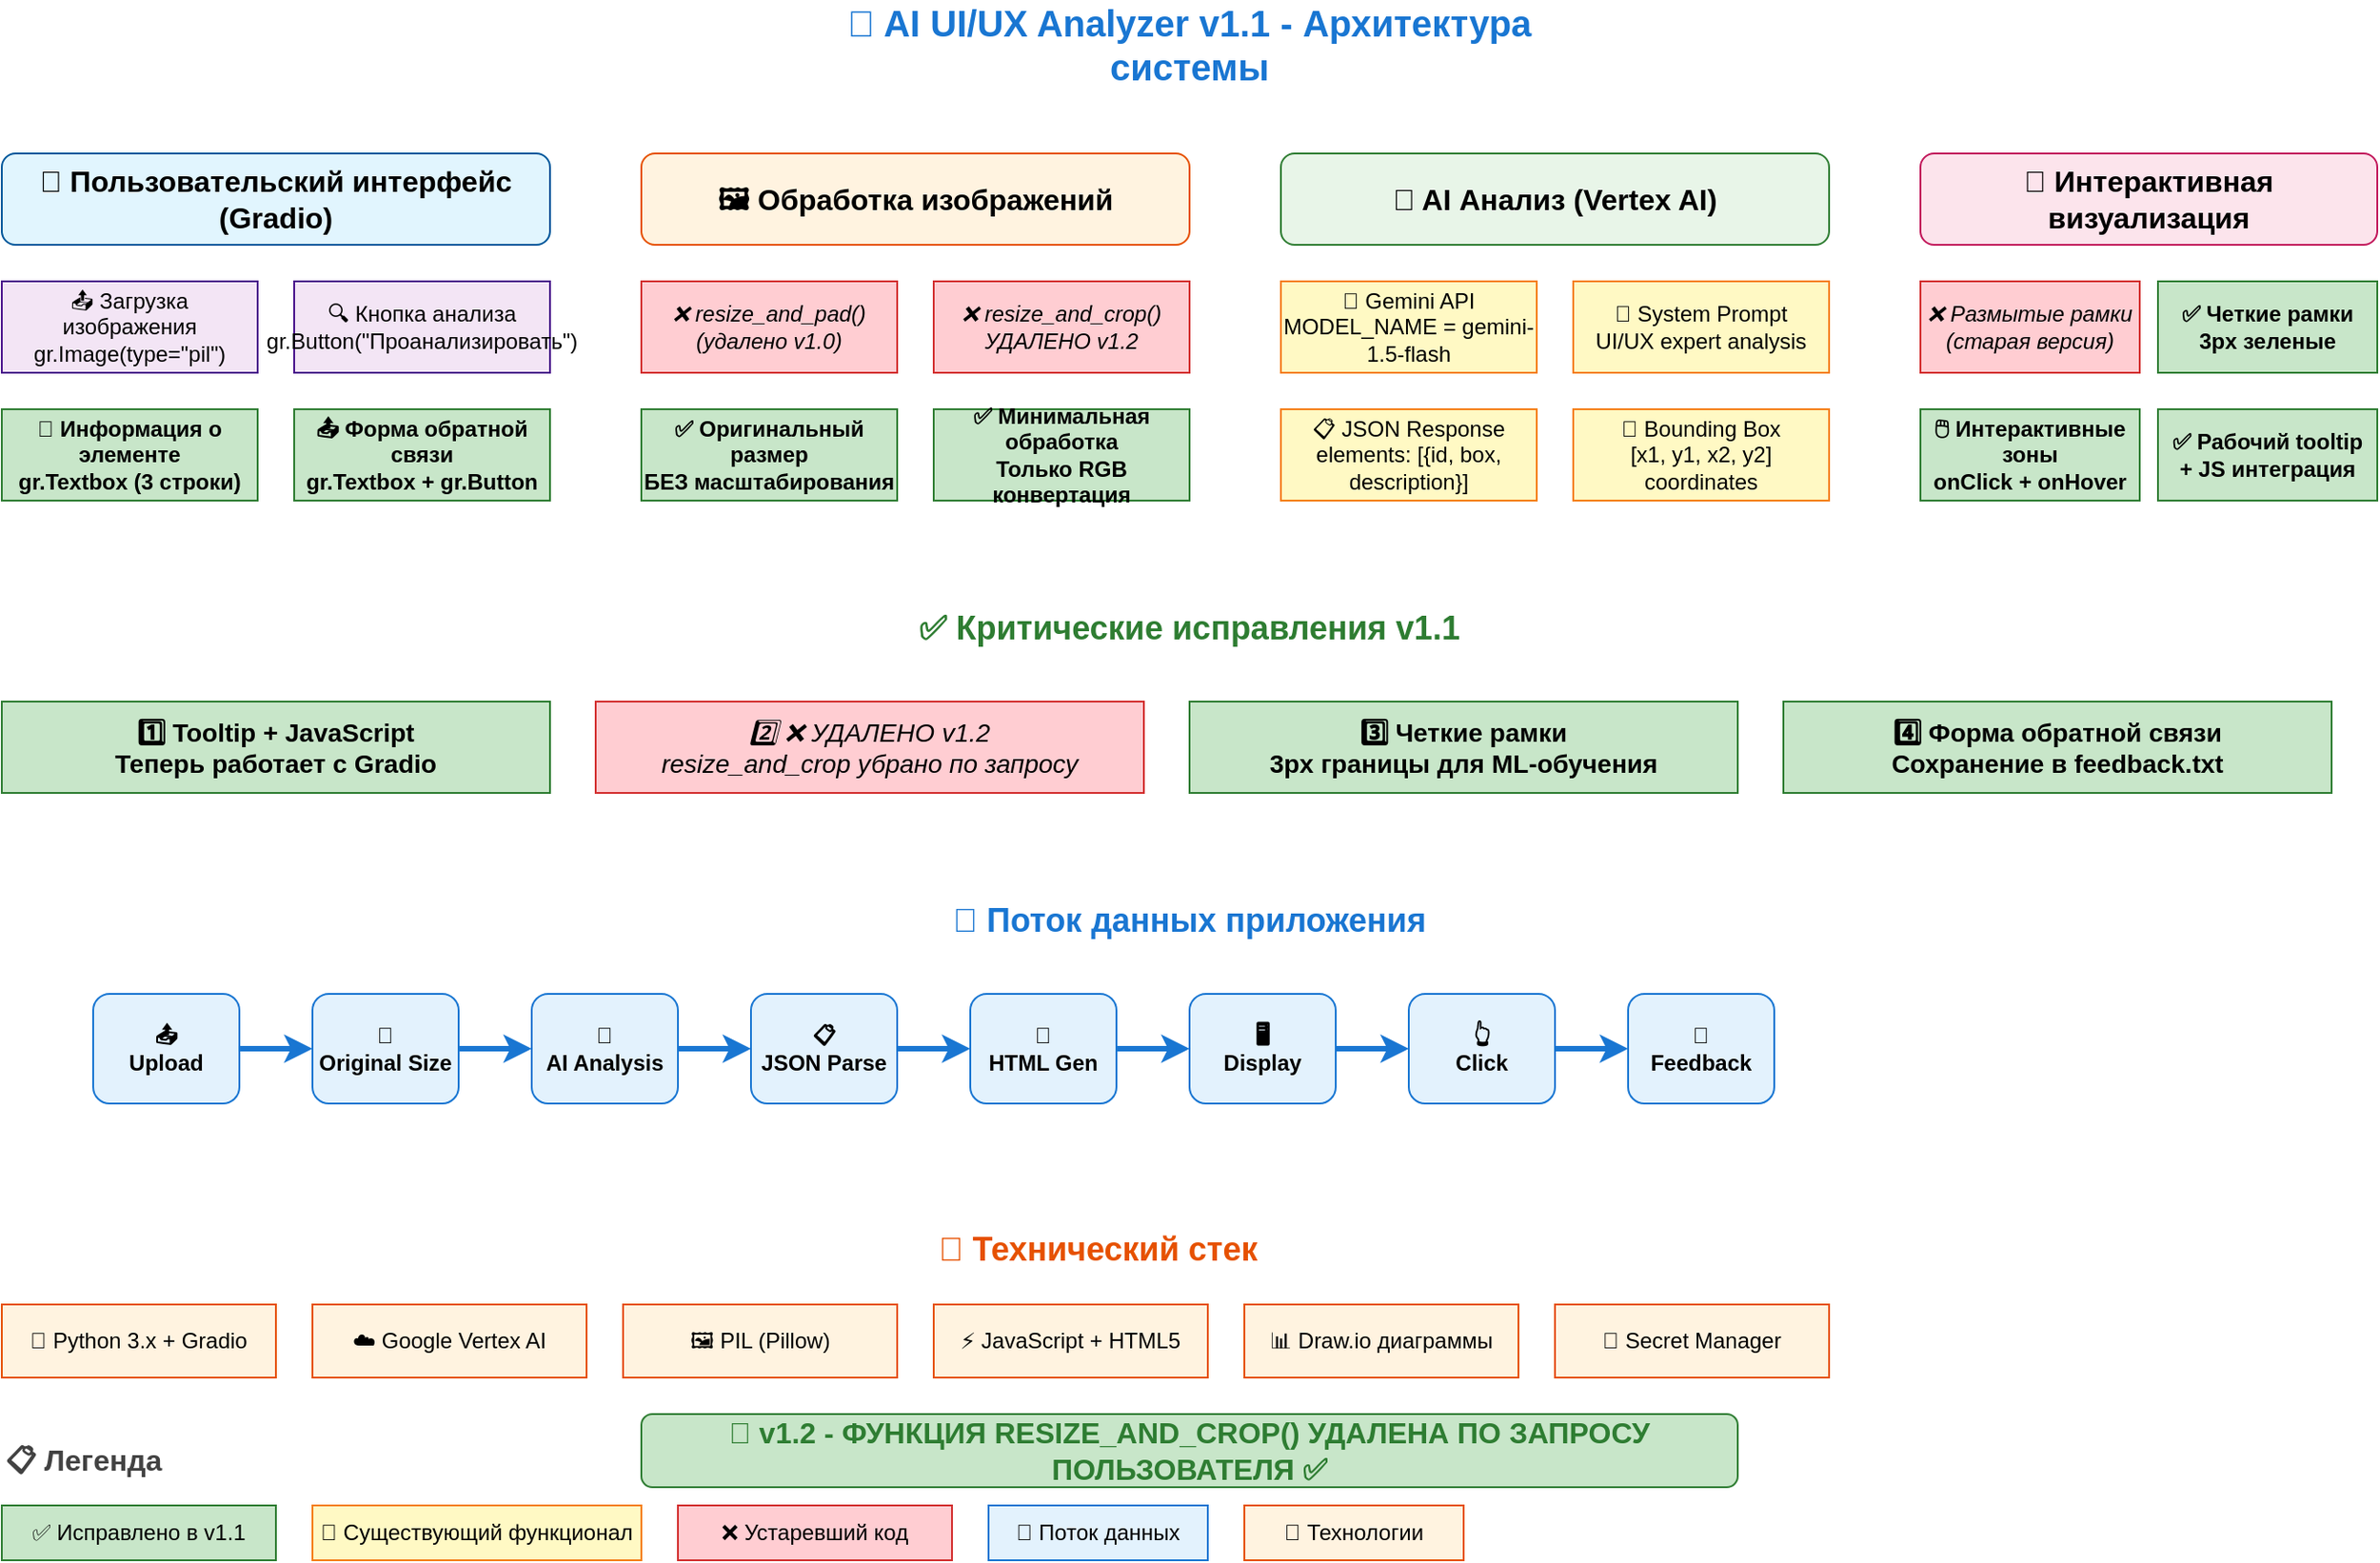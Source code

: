 <mxfile>
    <diagram id="AI_UX_Analyzer_v11" name="AI UI/UX Analyzer v1.1">
        <mxGraphModel dx="1000" dy="700" grid="1" gridSize="10" guides="1" tooltips="1" connect="1" arrows="1" fold="1" page="1" pageScale="1" pageWidth="1400" pageHeight="900" math="0" shadow="0">
            <root>
                <mxCell id="0"/>
                <mxCell id="1" parent="0"/>
                
                <!-- Заголовок -->
                <mxCell id="main_title" value="🎯 AI UI/UX Analyzer v1.1 - Архитектура системы" style="text;html=1;strokeColor=none;fillColor=none;align=center;verticalAlign=middle;whiteSpace=wrap;rounded=0;fontSize=20;fontStyle=1;fontColor=#1976d2" vertex="1" parent="1">
                    <mxGeometry x="500" y="20" width="400" height="40" as="geometry"/>
                </mxCell>
                
                <!-- UI Компоненты -->
                <mxCell id="ui_title" value="📱 Пользовательский интерфейс (Gradio)" style="rounded=1;whiteSpace=wrap;html=1;fillColor=#e1f5fe;strokeColor=#01579b;fontSize=16;fontStyle=1" vertex="1" parent="1">
                    <mxGeometry x="50" y="100" width="300" height="50" as="geometry"/>
                </mxCell>
                
                <mxCell id="ui_upload" value="📤 Загрузка изображения&lt;br&gt;gr.Image(type=&quot;pil&quot;)" style="rounded=0;whiteSpace=wrap;html=1;fillColor=#f3e5f5;strokeColor=#4a148c;" vertex="1" parent="1">
                    <mxGeometry x="50" y="170" width="140" height="50" as="geometry"/>
                </mxCell>
                
                <mxCell id="ui_button" value="🔍 Кнопка анализа&lt;br&gt;gr.Button(&quot;Проанализировать&quot;)" style="rounded=0;whiteSpace=wrap;html=1;fillColor=#f3e5f5;strokeColor=#4a148c;" vertex="1" parent="1">
                    <mxGeometry x="210" y="170" width="140" height="50" as="geometry"/>
                </mxCell>
                
                <mxCell id="ui_info" value="💬 Информация о элементе&lt;br&gt;gr.Textbox (3 строки)" style="rounded=0;whiteSpace=wrap;html=1;fillColor=#c8e6c9;strokeColor=#2e7d32;fontStyle=1" vertex="1" parent="1">
                    <mxGeometry x="50" y="240" width="140" height="50" as="geometry"/>
                </mxCell>
                
                <mxCell id="ui_feedback" value="📤 Форма обратной связи&lt;br&gt;gr.Textbox + gr.Button" style="rounded=0;whiteSpace=wrap;html=1;fillColor=#c8e6c9;strokeColor=#2e7d32;fontStyle=1" vertex="1" parent="1">
                    <mxGeometry x="210" y="240" width="140" height="50" as="geometry"/>
                </mxCell>
                
                <!-- Обработка изображений -->
                <mxCell id="image_title" value="🖼️ Обработка изображений" style="rounded=1;whiteSpace=wrap;html=1;fillColor=#fff3e0;strokeColor=#e65100;fontSize=16;fontStyle=1" vertex="1" parent="1">
                    <mxGeometry x="400" y="100" width="300" height="50" as="geometry"/>
                </mxCell>
                
                                 <mxCell id="old_resize" value="❌ resize_and_pad()&lt;br&gt;(удалено v1.0)" style="rounded=0;whiteSpace=wrap;html=1;fillColor=#ffcdd2;strokeColor=#d32f2f;fontStyle=2" vertex="1" parent="1">
                     <mxGeometry x="400" y="170" width="140" height="50" as="geometry"/>
                 </mxCell>
                 
                 <mxCell id="removed_resize" value="❌ resize_and_crop()&lt;br&gt;УДАЛЕНО v1.2" style="rounded=0;whiteSpace=wrap;html=1;fillColor=#ffcdd2;strokeColor=#d32f2f;fontStyle=2" vertex="1" parent="1">
                     <mxGeometry x="560" y="170" width="140" height="50" as="geometry"/>
                 </mxCell>
                
                                 <mxCell id="original_size" value="✅ Оригинальный размер&lt;br&gt;БЕЗ масштабирования" style="rounded=0;whiteSpace=wrap;html=1;fillColor=#c8e6c9;strokeColor=#2e7d32;fontStyle=1" vertex="1" parent="1">
                     <mxGeometry x="400" y="240" width="140" height="50" as="geometry"/>
                 </mxCell>
                 
                 <mxCell id="no_processing" value="✅ Минимальная обработка&lt;br&gt;Только RGB конвертация" style="rounded=0;whiteSpace=wrap;html=1;fillColor=#c8e6c9;strokeColor=#2e7d32;fontStyle=1" vertex="1" parent="1">
                     <mxGeometry x="560" y="240" width="140" height="50" as="geometry"/>
                 </mxCell>
                
                <!-- AI Анализ -->
                <mxCell id="ai_title" value="🤖 AI Анализ (Vertex AI)" style="rounded=1;whiteSpace=wrap;html=1;fillColor=#e8f5e8;strokeColor=#2e7d32;fontSize=16;fontStyle=1" vertex="1" parent="1">
                    <mxGeometry x="750" y="100" width="300" height="50" as="geometry"/>
                </mxCell>
                
                <mxCell id="gemini" value="💎 Gemini API&lt;br&gt;MODEL_NAME = gemini-1.5-flash" style="rounded=0;whiteSpace=wrap;html=1;fillColor=#fff9c4;strokeColor=#f57f17;" vertex="1" parent="1">
                    <mxGeometry x="750" y="170" width="140" height="50" as="geometry"/>
                </mxCell>
                
                <mxCell id="prompt" value="💬 System Prompt&lt;br&gt;UI/UX expert analysis" style="rounded=0;whiteSpace=wrap;html=1;fillColor=#fff9c4;strokeColor=#f57f17;" vertex="1" parent="1">
                    <mxGeometry x="910" y="170" width="140" height="50" as="geometry"/>
                </mxCell>
                
                <mxCell id="json_response" value="📋 JSON Response&lt;br&gt;elements: [{id, box, description}]" style="rounded=0;whiteSpace=wrap;html=1;fillColor=#fff9c4;strokeColor=#f57f17;" vertex="1" parent="1">
                    <mxGeometry x="750" y="240" width="140" height="50" as="geometry"/>
                </mxCell>
                
                <mxCell id="coordinates" value="📐 Bounding Box&lt;br&gt;[x1, y1, x2, y2] coordinates" style="rounded=0;whiteSpace=wrap;html=1;fillColor=#fff9c4;strokeColor=#f57f17;" vertex="1" parent="1">
                    <mxGeometry x="910" y="240" width="140" height="50" as="geometry"/>
                </mxCell>
                
                <!-- Визуализация -->
                <mxCell id="viz_title" value="🎨 Интерактивная визуализация" style="rounded=1;whiteSpace=wrap;html=1;fillColor=#fce4ec;strokeColor=#c2185b;fontSize=16;fontStyle=1" vertex="1" parent="1">
                    <mxGeometry x="1100" y="100" width="250" height="50" as="geometry"/>
                </mxCell>
                
                <mxCell id="old_borders" value="❌ Размытые рамки&lt;br&gt;(старая версия)" style="rounded=0;whiteSpace=wrap;html=1;fillColor=#ffcdd2;strokeColor=#d32f2f;fontStyle=2" vertex="1" parent="1">
                    <mxGeometry x="1100" y="170" width="120" height="50" as="geometry"/>
                </mxCell>
                
                <mxCell id="new_borders" value="✅ Четкие рамки&lt;br&gt;3px зеленые" style="rounded=0;whiteSpace=wrap;html=1;fillColor=#c8e6c9;strokeColor=#2e7d32;fontStyle=1" vertex="1" parent="1">
                    <mxGeometry x="1230" y="170" width="120" height="50" as="geometry"/>
                </mxCell>
                
                <mxCell id="interactive" value="🖱️ Интерактивные зоны&lt;br&gt;onClick + onHover" style="rounded=0;whiteSpace=wrap;html=1;fillColor=#c8e6c9;strokeColor=#2e7d32;fontStyle=1" vertex="1" parent="1">
                    <mxGeometry x="1100" y="240" width="120" height="50" as="geometry"/>
                </mxCell>
                
                <mxCell id="working_tooltip" value="✅ Рабочий tooltip&lt;br&gt;+ JS интеграция" style="rounded=0;whiteSpace=wrap;html=1;fillColor=#c8e6c9;strokeColor=#2e7d32;fontStyle=1" vertex="1" parent="1">
                    <mxGeometry x="1230" y="240" width="120" height="50" as="geometry"/>
                </mxCell>
                
                <!-- Исправления -->
                <mxCell id="fixes_title" value="✅ Критические исправления v1.1" style="text;html=1;strokeColor=none;fillColor=none;align=center;verticalAlign=middle;whiteSpace=wrap;rounded=0;fontSize=18;fontStyle=1;fontColor=#2e7d32" vertex="1" parent="1">
                    <mxGeometry x="550" y="340" width="300" height="40" as="geometry"/>
                </mxCell>
                
                <mxCell id="fix_tooltip" value="1️⃣ Tooltip + JavaScript&lt;br&gt;Теперь работает с Gradio" style="rounded=0;whiteSpace=wrap;html=1;fillColor=#c8e6c9;strokeColor=#2e7d32;fontSize=14;fontStyle=1" vertex="1" parent="1">
                    <mxGeometry x="50" y="400" width="300" height="50" as="geometry"/>
                </mxCell>
                
                                 <mxCell id="fix_scaling" value="2️⃣ ❌ УДАЛЕНО v1.2&lt;br&gt;resize_and_crop убрано по запросу" style="rounded=0;whiteSpace=wrap;html=1;fillColor=#ffcdd2;strokeColor=#d32f2f;fontSize=14;fontStyle=2" vertex="1" parent="1">
                     <mxGeometry x="375" y="400" width="300" height="50" as="geometry"/>
                 </mxCell>
                
                <mxCell id="fix_borders" value="3️⃣ Четкие рамки&lt;br&gt;3px границы для ML-обучения" style="rounded=0;whiteSpace=wrap;html=1;fillColor=#c8e6c9;strokeColor=#2e7d32;fontSize=14;fontStyle=1" vertex="1" parent="1">
                    <mxGeometry x="700" y="400" width="300" height="50" as="geometry"/>
                </mxCell>
                
                <mxCell id="fix_feedback" value="4️⃣ Форма обратной связи&lt;br&gt;Сохранение в feedback.txt" style="rounded=0;whiteSpace=wrap;html=1;fillColor=#c8e6c9;strokeColor=#2e7d32;fontSize=14;fontStyle=1" vertex="1" parent="1">
                    <mxGeometry x="1025" y="400" width="300" height="50" as="geometry"/>
                </mxCell>
                
                <!-- Поток данных -->
                <mxCell id="dataflow_title" value="🔄 Поток данных приложения" style="text;html=1;strokeColor=none;fillColor=none;align=center;verticalAlign=middle;whiteSpace=wrap;rounded=0;fontSize=18;fontStyle=1;fontColor=#1976d2" vertex="1" parent="1">
                    <mxGeometry x="550" y="500" width="300" height="40" as="geometry"/>
                </mxCell>
                
                <mxCell id="step1" value="📤&lt;br&gt;Upload" style="rounded=1;whiteSpace=wrap;html=1;fillColor=#e3f2fd;strokeColor=#1976d2;fontSize=12;fontStyle=1" vertex="1" parent="1">
                    <mxGeometry x="100" y="560" width="80" height="60" as="geometry"/>
                </mxCell>
                
                                 <mxCell id="step2" value="📏&lt;br&gt;Original Size" style="rounded=1;whiteSpace=wrap;html=1;fillColor=#e3f2fd;strokeColor=#1976d2;fontSize=12;fontStyle=1" vertex="1" parent="1">
                     <mxGeometry x="220" y="560" width="80" height="60" as="geometry"/>
                 </mxCell>
                
                <mxCell id="step3" value="🤖&lt;br&gt;AI Analysis" style="rounded=1;whiteSpace=wrap;html=1;fillColor=#e3f2fd;strokeColor=#1976d2;fontSize=12;fontStyle=1" vertex="1" parent="1">
                    <mxGeometry x="340" y="560" width="80" height="60" as="geometry"/>
                </mxCell>
                
                <mxCell id="step4" value="📋&lt;br&gt;JSON Parse" style="rounded=1;whiteSpace=wrap;html=1;fillColor=#e3f2fd;strokeColor=#1976d2;fontSize=12;fontStyle=1" vertex="1" parent="1">
                    <mxGeometry x="460" y="560" width="80" height="60" as="geometry"/>
                </mxCell>
                
                <mxCell id="step5" value="🎨&lt;br&gt;HTML Gen" style="rounded=1;whiteSpace=wrap;html=1;fillColor=#e3f2fd;strokeColor=#1976d2;fontSize=12;fontStyle=1" vertex="1" parent="1">
                    <mxGeometry x="580" y="560" width="80" height="60" as="geometry"/>
                </mxCell>
                
                <mxCell id="step6" value="🖥️&lt;br&gt;Display" style="rounded=1;whiteSpace=wrap;html=1;fillColor=#e3f2fd;strokeColor=#1976d2;fontSize=12;fontStyle=1" vertex="1" parent="1">
                    <mxGeometry x="700" y="560" width="80" height="60" as="geometry"/>
                </mxCell>
                
                <mxCell id="step7" value="👆&lt;br&gt;Click" style="rounded=1;whiteSpace=wrap;html=1;fillColor=#e3f2fd;strokeColor=#1976d2;fontSize=12;fontStyle=1" vertex="1" parent="1">
                    <mxGeometry x="820" y="560" width="80" height="60" as="geometry"/>
                </mxCell>
                
                <mxCell id="step8" value="💬&lt;br&gt;Feedback" style="rounded=1;whiteSpace=wrap;html=1;fillColor=#e3f2fd;strokeColor=#1976d2;fontSize=12;fontStyle=1" vertex="1" parent="1">
                    <mxGeometry x="940" y="560" width="80" height="60" as="geometry"/>
                </mxCell>
                
                <!-- Стрелки -->
                <mxCell id="arrow1" value="" style="endArrow=classic;html=1;rounded=0;strokeColor=#1976d2;strokeWidth=3;" edge="1" parent="1">
                    <mxGeometry width="50" height="50" relative="1" as="geometry">
                        <mxPoint x="180" y="590" as="sourcePoint"/>
                        <mxPoint x="220" y="590" as="targetPoint"/>
                    </mxGeometry>
                </mxCell>
                
                <mxCell id="arrow2" value="" style="endArrow=classic;html=1;rounded=0;strokeColor=#1976d2;strokeWidth=3;" edge="1" parent="1">
                    <mxGeometry width="50" height="50" relative="1" as="geometry">
                        <mxPoint x="300" y="590" as="sourcePoint"/>
                        <mxPoint x="340" y="590" as="targetPoint"/>
                    </mxGeometry>
                </mxCell>
                
                <mxCell id="arrow3" value="" style="endArrow=classic;html=1;rounded=0;strokeColor=#1976d2;strokeWidth=3;" edge="1" parent="1">
                    <mxGeometry width="50" height="50" relative="1" as="geometry">
                        <mxPoint x="420" y="590" as="sourcePoint"/>
                        <mxPoint x="460" y="590" as="targetPoint"/>
                    </mxGeometry>
                </mxCell>
                
                <mxCell id="arrow4" value="" style="endArrow=classic;html=1;rounded=0;strokeColor=#1976d2;strokeWidth=3;" edge="1" parent="1">
                    <mxGeometry width="50" height="50" relative="1" as="geometry">
                        <mxPoint x="540" y="590" as="sourcePoint"/>
                        <mxPoint x="580" y="590" as="targetPoint"/>
                    </mxGeometry>
                </mxCell>
                
                <mxCell id="arrow5" value="" style="endArrow=classic;html=1;rounded=0;strokeColor=#1976d2;strokeWidth=3;" edge="1" parent="1">
                    <mxGeometry width="50" height="50" relative="1" as="geometry">
                        <mxPoint x="660" y="590" as="sourcePoint"/>
                        <mxPoint x="700" y="590" as="targetPoint"/>
                    </mxGeometry>
                </mxCell>
                
                <mxCell id="arrow6" value="" style="endArrow=classic;html=1;rounded=0;strokeColor=#1976d2;strokeWidth=3;" edge="1" parent="1">
                    <mxGeometry width="50" height="50" relative="1" as="geometry">
                        <mxPoint x="780" y="590" as="sourcePoint"/>
                        <mxPoint x="820" y="590" as="targetPoint"/>
                    </mxGeometry>
                </mxCell>
                
                <mxCell id="arrow7" value="" style="endArrow=classic;html=1;rounded=0;strokeColor=#1976d2;strokeWidth=3;" edge="1" parent="1">
                    <mxGeometry width="50" height="50" relative="1" as="geometry">
                        <mxPoint x="900" y="590" as="sourcePoint"/>
                        <mxPoint x="940" y="590" as="targetPoint"/>
                    </mxGeometry>
                </mxCell>
                
                <!-- Техническая информация -->
                <mxCell id="tech_title" value="🔧 Технический стек" style="text;html=1;strokeColor=none;fillColor=none;align=center;verticalAlign=middle;whiteSpace=wrap;rounded=0;fontSize=18;fontStyle=1;fontColor=#e65100" vertex="1" parent="1">
                    <mxGeometry x="550" y="680" width="200" height="40" as="geometry"/>
                </mxCell>
                
                <mxCell id="tech_python" value="🐍 Python 3.x + Gradio" style="rounded=0;whiteSpace=wrap;html=1;fillColor=#fff3e0;strokeColor=#e65100;fontSize=12;" vertex="1" parent="1">
                    <mxGeometry x="50" y="730" width="150" height="40" as="geometry"/>
                </mxCell>
                
                <mxCell id="tech_vertex" value="☁️ Google Vertex AI" style="rounded=0;whiteSpace=wrap;html=1;fillColor=#fff3e0;strokeColor=#e65100;fontSize=12;" vertex="1" parent="1">
                    <mxGeometry x="220" y="730" width="150" height="40" as="geometry"/>
                </mxCell>
                
                <mxCell id="tech_pil" value="🖼️ PIL (Pillow)" style="rounded=0;whiteSpace=wrap;html=1;fillColor=#fff3e0;strokeColor=#e65100;fontSize=12;" vertex="1" parent="1">
                    <mxGeometry x="390" y="730" width="150" height="40" as="geometry"/>
                </mxCell>
                
                <mxCell id="tech_js" value="⚡ JavaScript + HTML5" style="rounded=0;whiteSpace=wrap;html=1;fillColor=#fff3e0;strokeColor=#e65100;fontSize=12;" vertex="1" parent="1">
                    <mxGeometry x="560" y="730" width="150" height="40" as="geometry"/>
                </mxCell>
                
                <mxCell id="tech_drawio" value="📊 Draw.io диаграммы" style="rounded=0;whiteSpace=wrap;html=1;fillColor=#fff3e0;strokeColor=#e65100;fontSize=12;" vertex="1" parent="1">
                    <mxGeometry x="730" y="730" width="150" height="40" as="geometry"/>
                </mxCell>
                
                <mxCell id="tech_secret" value="🔐 Secret Manager" style="rounded=0;whiteSpace=wrap;html=1;fillColor=#fff3e0;strokeColor=#e65100;fontSize=12;" vertex="1" parent="1">
                    <mxGeometry x="900" y="730" width="150" height="40" as="geometry"/>
                </mxCell>
                
                <!-- Легенда -->
                <mxCell id="legend_title" value="📋 Легенда" style="text;html=1;strokeColor=none;fillColor=none;align=left;verticalAlign=middle;whiteSpace=wrap;rounded=0;fontSize=16;fontStyle=1;fontColor=#424242" vertex="1" parent="1">
                    <mxGeometry x="50" y="800" width="100" height="30" as="geometry"/>
                </mxCell>
                
                <mxCell id="legend_fixed" value="✅ Исправлено в v1.1" style="rounded=0;whiteSpace=wrap;html=1;fillColor=#c8e6c9;strokeColor=#2e7d32;fontSize=12;" vertex="1" parent="1">
                    <mxGeometry x="50" y="840" width="150" height="30" as="geometry"/>
                </mxCell>
                
                <mxCell id="legend_existing" value="🔄 Существующий функционал" style="rounded=0;whiteSpace=wrap;html=1;fillColor=#fff9c4;strokeColor=#f57f17;fontSize=12;" vertex="1" parent="1">
                    <mxGeometry x="220" y="840" width="180" height="30" as="geometry"/>
                </mxCell>
                
                <mxCell id="legend_deprecated" value="❌ Устаревший код" style="rounded=0;whiteSpace=wrap;html=1;fillColor=#ffcdd2;strokeColor=#d32f2f;fontSize=12;" vertex="1" parent="1">
                    <mxGeometry x="420" y="840" width="150" height="30" as="geometry"/>
                </mxCell>
                
                <mxCell id="legend_flow" value="🔄 Поток данных" style="rounded=0;whiteSpace=wrap;html=1;fillColor=#e3f2fd;strokeColor=#1976d2;fontSize=12;" vertex="1" parent="1">
                    <mxGeometry x="590" y="840" width="120" height="30" as="geometry"/>
                </mxCell>
                
                <mxCell id="legend_tech" value="🔧 Технологии" style="rounded=0;whiteSpace=wrap;html=1;fillColor=#fff3e0;strokeColor=#e65100;fontSize=12;" vertex="1" parent="1">
                    <mxGeometry x="730" y="840" width="120" height="30" as="geometry"/>
                </mxCell>
                
                                 <!-- Статус версии -->
                 <mxCell id="version_status" value="🔄 v1.2 - ФУНКЦИЯ RESIZE_AND_CROP() УДАЛЕНА ПО ЗАПРОСУ ПОЛЬЗОВАТЕЛЯ ✅" style="text;html=1;strokeColor=#2e7d32;fillColor=#c8e6c9;align=center;verticalAlign=middle;whiteSpace=wrap;rounded=1;fontSize=16;fontStyle=1;fontColor=#2e7d32" vertex="1" parent="1">
                     <mxGeometry x="400" y="790" width="600" height="40" as="geometry"/>
                 </mxCell>
                
            </root>
        </mxGraphModel>
    </diagram>
</mxfile>
